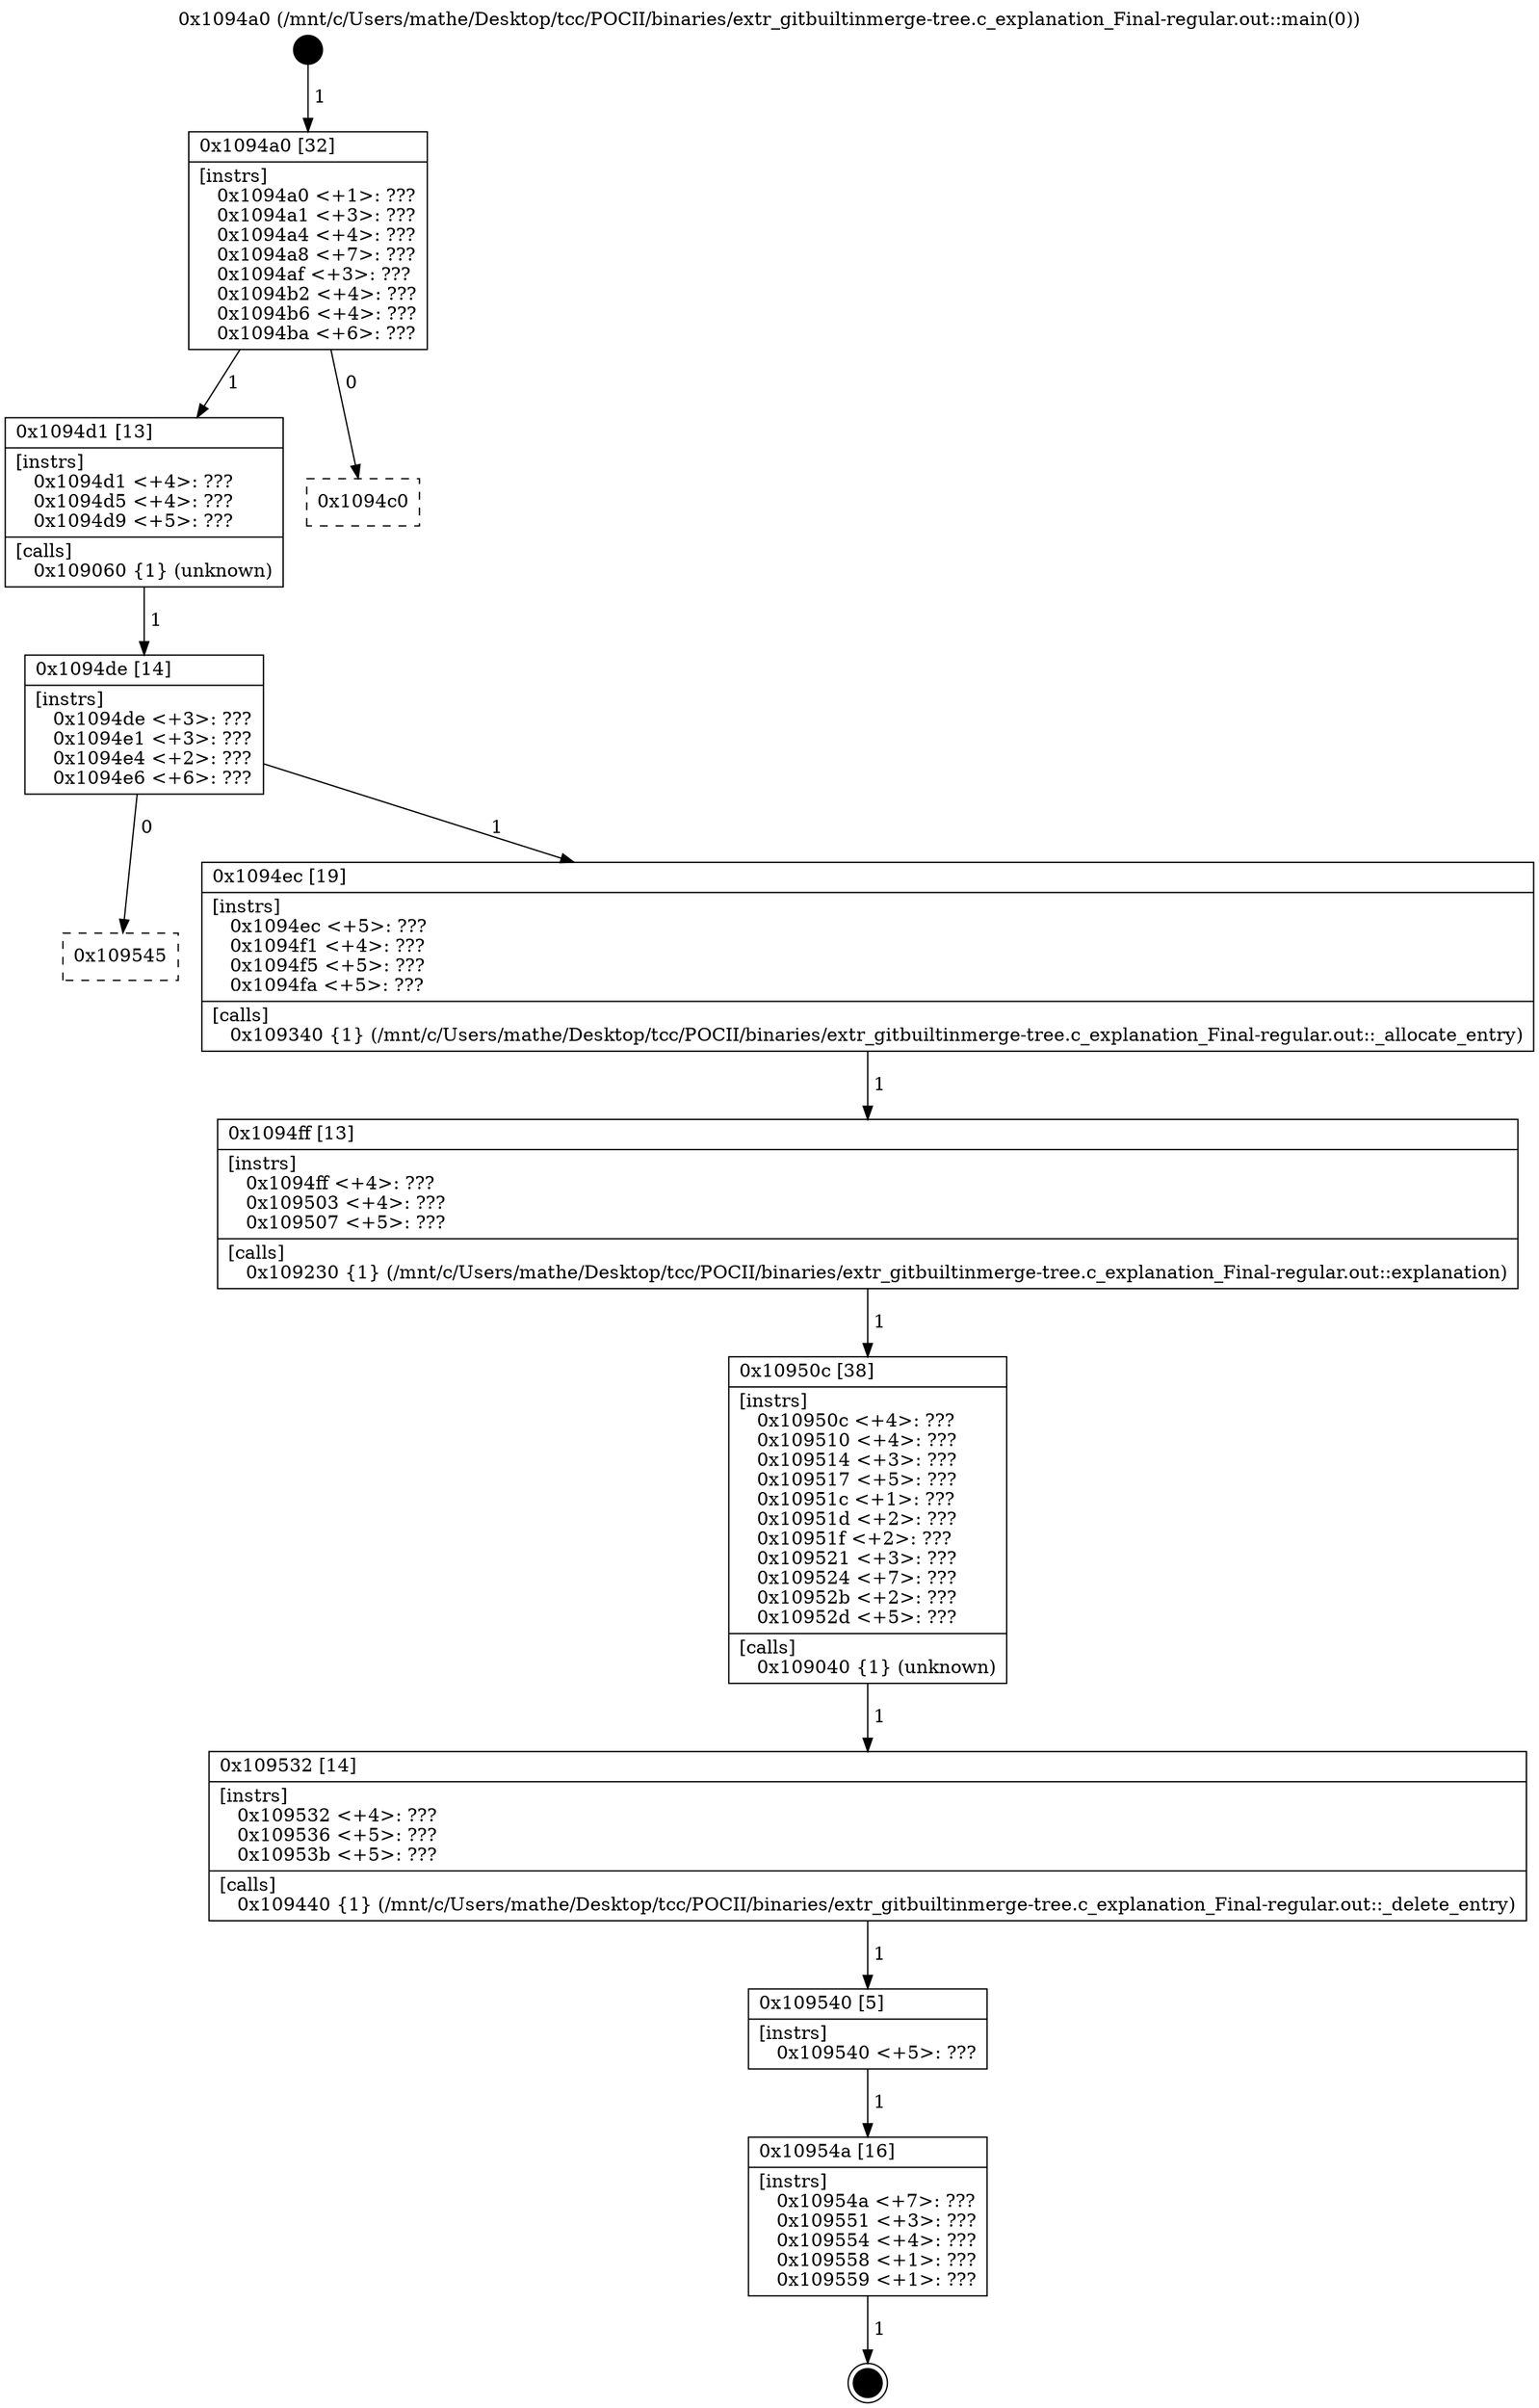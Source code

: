 digraph "0x1094a0" {
  label = "0x1094a0 (/mnt/c/Users/mathe/Desktop/tcc/POCII/binaries/extr_gitbuiltinmerge-tree.c_explanation_Final-regular.out::main(0))"
  labelloc = "t"
  node[shape=record]

  Entry [label="",width=0.3,height=0.3,shape=circle,fillcolor=black,style=filled]
  "0x1094a0" [label="{
     0x1094a0 [32]\l
     | [instrs]\l
     &nbsp;&nbsp;0x1094a0 \<+1\>: ???\l
     &nbsp;&nbsp;0x1094a1 \<+3\>: ???\l
     &nbsp;&nbsp;0x1094a4 \<+4\>: ???\l
     &nbsp;&nbsp;0x1094a8 \<+7\>: ???\l
     &nbsp;&nbsp;0x1094af \<+3\>: ???\l
     &nbsp;&nbsp;0x1094b2 \<+4\>: ???\l
     &nbsp;&nbsp;0x1094b6 \<+4\>: ???\l
     &nbsp;&nbsp;0x1094ba \<+6\>: ???\l
  }"]
  "0x1094d1" [label="{
     0x1094d1 [13]\l
     | [instrs]\l
     &nbsp;&nbsp;0x1094d1 \<+4\>: ???\l
     &nbsp;&nbsp;0x1094d5 \<+4\>: ???\l
     &nbsp;&nbsp;0x1094d9 \<+5\>: ???\l
     | [calls]\l
     &nbsp;&nbsp;0x109060 \{1\} (unknown)\l
  }"]
  "0x1094c0" [label="{
     0x1094c0\l
  }", style=dashed]
  "0x1094de" [label="{
     0x1094de [14]\l
     | [instrs]\l
     &nbsp;&nbsp;0x1094de \<+3\>: ???\l
     &nbsp;&nbsp;0x1094e1 \<+3\>: ???\l
     &nbsp;&nbsp;0x1094e4 \<+2\>: ???\l
     &nbsp;&nbsp;0x1094e6 \<+6\>: ???\l
  }"]
  "0x109545" [label="{
     0x109545\l
  }", style=dashed]
  "0x1094ec" [label="{
     0x1094ec [19]\l
     | [instrs]\l
     &nbsp;&nbsp;0x1094ec \<+5\>: ???\l
     &nbsp;&nbsp;0x1094f1 \<+4\>: ???\l
     &nbsp;&nbsp;0x1094f5 \<+5\>: ???\l
     &nbsp;&nbsp;0x1094fa \<+5\>: ???\l
     | [calls]\l
     &nbsp;&nbsp;0x109340 \{1\} (/mnt/c/Users/mathe/Desktop/tcc/POCII/binaries/extr_gitbuiltinmerge-tree.c_explanation_Final-regular.out::_allocate_entry)\l
  }"]
  Exit [label="",width=0.3,height=0.3,shape=circle,fillcolor=black,style=filled,peripheries=2]
  "0x1094ff" [label="{
     0x1094ff [13]\l
     | [instrs]\l
     &nbsp;&nbsp;0x1094ff \<+4\>: ???\l
     &nbsp;&nbsp;0x109503 \<+4\>: ???\l
     &nbsp;&nbsp;0x109507 \<+5\>: ???\l
     | [calls]\l
     &nbsp;&nbsp;0x109230 \{1\} (/mnt/c/Users/mathe/Desktop/tcc/POCII/binaries/extr_gitbuiltinmerge-tree.c_explanation_Final-regular.out::explanation)\l
  }"]
  "0x10950c" [label="{
     0x10950c [38]\l
     | [instrs]\l
     &nbsp;&nbsp;0x10950c \<+4\>: ???\l
     &nbsp;&nbsp;0x109510 \<+4\>: ???\l
     &nbsp;&nbsp;0x109514 \<+3\>: ???\l
     &nbsp;&nbsp;0x109517 \<+5\>: ???\l
     &nbsp;&nbsp;0x10951c \<+1\>: ???\l
     &nbsp;&nbsp;0x10951d \<+2\>: ???\l
     &nbsp;&nbsp;0x10951f \<+2\>: ???\l
     &nbsp;&nbsp;0x109521 \<+3\>: ???\l
     &nbsp;&nbsp;0x109524 \<+7\>: ???\l
     &nbsp;&nbsp;0x10952b \<+2\>: ???\l
     &nbsp;&nbsp;0x10952d \<+5\>: ???\l
     | [calls]\l
     &nbsp;&nbsp;0x109040 \{1\} (unknown)\l
  }"]
  "0x109532" [label="{
     0x109532 [14]\l
     | [instrs]\l
     &nbsp;&nbsp;0x109532 \<+4\>: ???\l
     &nbsp;&nbsp;0x109536 \<+5\>: ???\l
     &nbsp;&nbsp;0x10953b \<+5\>: ???\l
     | [calls]\l
     &nbsp;&nbsp;0x109440 \{1\} (/mnt/c/Users/mathe/Desktop/tcc/POCII/binaries/extr_gitbuiltinmerge-tree.c_explanation_Final-regular.out::_delete_entry)\l
  }"]
  "0x109540" [label="{
     0x109540 [5]\l
     | [instrs]\l
     &nbsp;&nbsp;0x109540 \<+5\>: ???\l
  }"]
  "0x10954a" [label="{
     0x10954a [16]\l
     | [instrs]\l
     &nbsp;&nbsp;0x10954a \<+7\>: ???\l
     &nbsp;&nbsp;0x109551 \<+3\>: ???\l
     &nbsp;&nbsp;0x109554 \<+4\>: ???\l
     &nbsp;&nbsp;0x109558 \<+1\>: ???\l
     &nbsp;&nbsp;0x109559 \<+1\>: ???\l
  }"]
  Entry -> "0x1094a0" [label=" 1"]
  "0x1094a0" -> "0x1094d1" [label=" 1"]
  "0x1094a0" -> "0x1094c0" [label=" 0"]
  "0x1094d1" -> "0x1094de" [label=" 1"]
  "0x1094de" -> "0x109545" [label=" 0"]
  "0x1094de" -> "0x1094ec" [label=" 1"]
  "0x10954a" -> Exit [label=" 1"]
  "0x1094ec" -> "0x1094ff" [label=" 1"]
  "0x1094ff" -> "0x10950c" [label=" 1"]
  "0x10950c" -> "0x109532" [label=" 1"]
  "0x109532" -> "0x109540" [label=" 1"]
  "0x109540" -> "0x10954a" [label=" 1"]
}
